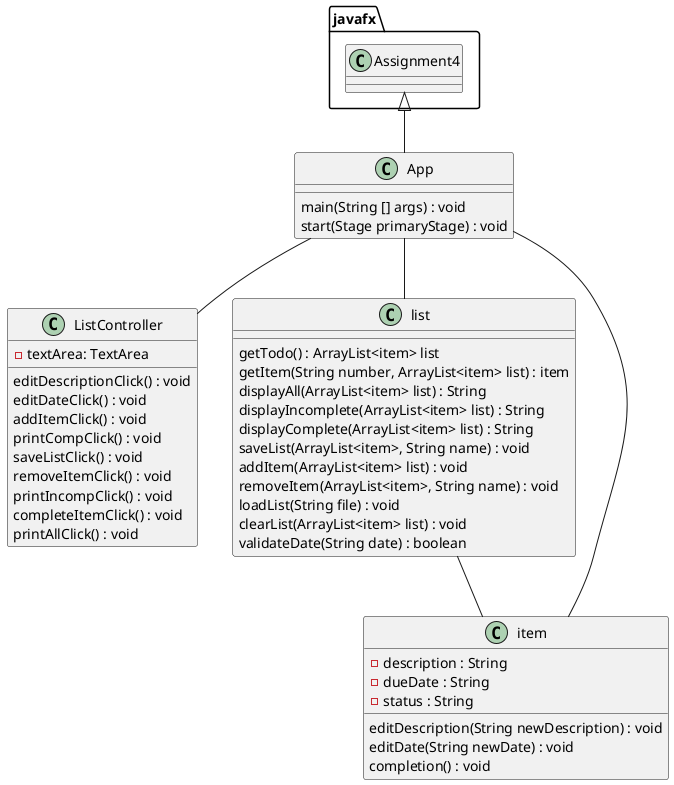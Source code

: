 @startuml
'https://plantuml.com/class-diagram

class App
class ListController
class list
class item


javafx.Assignment4 <|-- App

App -- ListController
App -- list
App -- item

list -- item

class App {
main(String [] args) : void
start(Stage primaryStage) : void
}


class list {
getTodo() : ArrayList<item> list
getItem(String number, ArrayList<item> list) : item
displayAll(ArrayList<item> list) : String
displayIncomplete(ArrayList<item> list) : String
displayComplete(ArrayList<item> list) : String
saveList(ArrayList<item>, String name) : void
addItem(ArrayList<item> list) : void
removeItem(ArrayList<item>, String name) : void
loadList(String file) : void
clearList(ArrayList<item> list) : void
validateDate(String date) : boolean
}

class item {
- description : String
- dueDate : String
- status : String

editDescription(String newDescription) : void
editDate(String newDate) : void
completion() : void
}

class ListController {
- textArea: TextArea

editDescriptionClick() : void
editDateClick() : void
addItemClick() : void
printCompClick() : void
saveListClick() : void
removeItemClick() : void
printIncompClick() : void
completeItemClick() : void
printAllClick() : void
}
@enduml